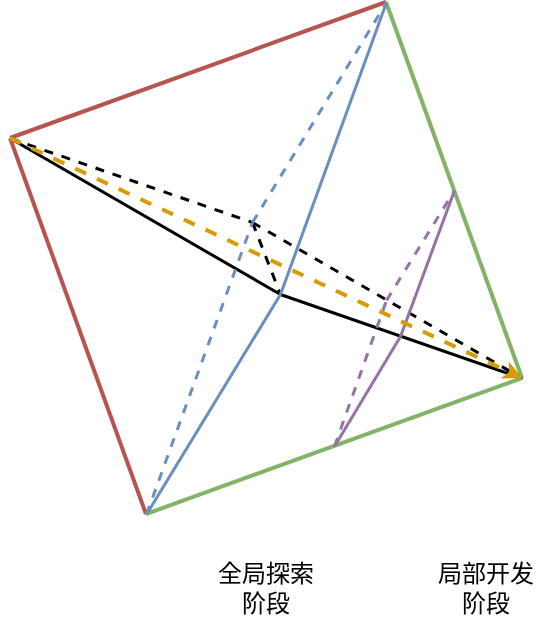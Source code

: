 <mxfile version="26.0.10">
  <diagram name="第 1 页" id="aBhaQiYXn4jUKXJwocdO">
    <mxGraphModel dx="376" dy="472" grid="1" gridSize="10" guides="1" tooltips="1" connect="1" arrows="1" fold="1" page="1" pageScale="1" pageWidth="1169" pageHeight="827" math="0" shadow="0">
      <root>
        <mxCell id="0" />
        <mxCell id="1" parent="0" />
        <mxCell id="iXTf0M0M9sNiWv3CrGNs-22" value="" style="group;rotation=-20;" parent="1" vertex="1" connectable="0">
          <mxGeometry x="120" y="280" width="200" height="200" as="geometry" />
        </mxCell>
        <mxCell id="iXTf0M0M9sNiWv3CrGNs-16" style="rounded=0;orthogonalLoop=1;jettySize=auto;html=1;strokeWidth=1.5;endArrow=none;startFill=0;fillColor=#dae8fc;strokeColor=#000000;dashed=1;" parent="iXTf0M0M9sNiWv3CrGNs-22" edge="1">
          <mxGeometry relative="1" as="geometry">
            <mxPoint x="93" y="82" as="sourcePoint" />
            <mxPoint x="107" y="118" as="targetPoint" />
          </mxGeometry>
        </mxCell>
        <mxCell id="iXTf0M0M9sNiWv3CrGNs-15" style="rounded=0;orthogonalLoop=1;jettySize=auto;html=1;strokeWidth=1.5;endArrow=none;startFill=0;fillColor=#dae8fc;strokeColor=#000000;" parent="iXTf0M0M9sNiWv3CrGNs-22" edge="1">
          <mxGeometry relative="1" as="geometry">
            <mxPoint x="228" y="160" as="sourcePoint" />
            <mxPoint x="107" y="118" as="targetPoint" />
          </mxGeometry>
        </mxCell>
        <mxCell id="iXTf0M0M9sNiWv3CrGNs-13" style="rounded=0;orthogonalLoop=1;jettySize=auto;html=1;strokeWidth=1.5;endArrow=none;startFill=0;fillColor=#dae8fc;strokeColor=#000000;dashed=1;" parent="iXTf0M0M9sNiWv3CrGNs-22" edge="1">
          <mxGeometry relative="1" as="geometry">
            <mxPoint x="93" y="82" as="sourcePoint" />
            <mxPoint x="228" y="160" as="targetPoint" />
          </mxGeometry>
        </mxCell>
        <mxCell id="iXTf0M0M9sNiWv3CrGNs-12" style="rounded=0;orthogonalLoop=1;jettySize=auto;html=1;strokeWidth=1.5;endArrow=none;startFill=0;fillColor=#dae8fc;strokeColor=#000000;dashed=1;" parent="iXTf0M0M9sNiWv3CrGNs-22" edge="1">
          <mxGeometry relative="1" as="geometry">
            <mxPoint x="-28" y="40" as="sourcePoint" />
            <mxPoint x="93" y="82" as="targetPoint" />
          </mxGeometry>
        </mxCell>
        <mxCell id="iXTf0M0M9sNiWv3CrGNs-14" style="rounded=0;orthogonalLoop=1;jettySize=auto;html=1;strokeWidth=1.5;endArrow=none;startFill=0;fillColor=#dae8fc;strokeColor=#000000;" parent="iXTf0M0M9sNiWv3CrGNs-22" edge="1">
          <mxGeometry relative="1" as="geometry">
            <mxPoint x="107" y="118" as="sourcePoint" />
            <mxPoint x="-28" y="40" as="targetPoint" />
          </mxGeometry>
        </mxCell>
        <mxCell id="iXTf0M0M9sNiWv3CrGNs-4" style="rounded=0;orthogonalLoop=1;jettySize=auto;html=1;strokeWidth=2;endArrow=none;startFill=0;fillColor=#f8cecc;strokeColor=#b85450;" parent="iXTf0M0M9sNiWv3CrGNs-22" edge="1">
          <mxGeometry relative="1" as="geometry">
            <mxPoint x="-28" y="40" as="sourcePoint" />
            <mxPoint x="160" y="-28" as="targetPoint" />
          </mxGeometry>
        </mxCell>
        <mxCell id="iXTf0M0M9sNiWv3CrGNs-5" style="rounded=0;orthogonalLoop=1;jettySize=auto;html=1;strokeWidth=2;endArrow=none;startFill=0;fillColor=#f8cecc;strokeColor=#b85450;" parent="iXTf0M0M9sNiWv3CrGNs-22" edge="1">
          <mxGeometry relative="1" as="geometry">
            <mxPoint x="-28" y="40" as="sourcePoint" />
            <mxPoint x="40" y="228" as="targetPoint" />
          </mxGeometry>
        </mxCell>
        <mxCell id="iXTf0M0M9sNiWv3CrGNs-6" style="rounded=0;orthogonalLoop=1;jettySize=auto;html=1;strokeWidth=2;endArrow=none;startFill=0;fillColor=#d5e8d4;strokeColor=#82b366;" parent="iXTf0M0M9sNiWv3CrGNs-22" edge="1">
          <mxGeometry relative="1" as="geometry">
            <mxPoint x="160" y="-28" as="sourcePoint" />
            <mxPoint x="228" y="160" as="targetPoint" />
          </mxGeometry>
        </mxCell>
        <mxCell id="iXTf0M0M9sNiWv3CrGNs-7" style="rounded=0;orthogonalLoop=1;jettySize=auto;html=1;strokeWidth=2;endArrow=none;startFill=0;fillColor=#d5e8d4;strokeColor=#82b366;" parent="iXTf0M0M9sNiWv3CrGNs-22" edge="1">
          <mxGeometry relative="1" as="geometry">
            <mxPoint x="40" y="228" as="sourcePoint" />
            <mxPoint x="228" y="160" as="targetPoint" />
          </mxGeometry>
        </mxCell>
        <mxCell id="iXTf0M0M9sNiWv3CrGNs-8" style="rounded=0;orthogonalLoop=1;jettySize=auto;html=1;strokeWidth=1.5;endArrow=none;startFill=0;fillColor=#dae8fc;strokeColor=#6c8ebf;dashed=1;" parent="iXTf0M0M9sNiWv3CrGNs-22" edge="1">
          <mxGeometry relative="1" as="geometry">
            <mxPoint x="40" y="228" as="sourcePoint" />
            <mxPoint x="93" y="82" as="targetPoint" />
          </mxGeometry>
        </mxCell>
        <mxCell id="iXTf0M0M9sNiWv3CrGNs-9" style="rounded=0;orthogonalLoop=1;jettySize=auto;html=1;strokeWidth=1.5;endArrow=none;startFill=0;fillColor=#dae8fc;strokeColor=#6c8ebf;" parent="iXTf0M0M9sNiWv3CrGNs-22" edge="1">
          <mxGeometry relative="1" as="geometry">
            <mxPoint x="40" y="228" as="sourcePoint" />
            <mxPoint x="107" y="118" as="targetPoint" />
          </mxGeometry>
        </mxCell>
        <mxCell id="iXTf0M0M9sNiWv3CrGNs-10" style="rounded=0;orthogonalLoop=1;jettySize=auto;html=1;strokeWidth=1.5;endArrow=none;startFill=0;fillColor=#dae8fc;strokeColor=#6c8ebf;" parent="iXTf0M0M9sNiWv3CrGNs-22" edge="1">
          <mxGeometry relative="1" as="geometry">
            <mxPoint x="107" y="118" as="sourcePoint" />
            <mxPoint x="160" y="-28" as="targetPoint" />
          </mxGeometry>
        </mxCell>
        <mxCell id="iXTf0M0M9sNiWv3CrGNs-11" style="rounded=0;orthogonalLoop=1;jettySize=auto;html=1;strokeWidth=1.5;endArrow=none;startFill=0;fillColor=#dae8fc;strokeColor=#6c8ebf;dashed=1;" parent="iXTf0M0M9sNiWv3CrGNs-22" edge="1">
          <mxGeometry relative="1" as="geometry">
            <mxPoint x="93" y="82" as="sourcePoint" />
            <mxPoint x="160" y="-28" as="targetPoint" />
          </mxGeometry>
        </mxCell>
        <mxCell id="iXTf0M0M9sNiWv3CrGNs-18" style="rounded=0;orthogonalLoop=1;jettySize=auto;html=1;strokeWidth=1.5;endArrow=none;startFill=0;fillColor=#e1d5e7;strokeColor=#9673a6;dashed=1;" parent="iXTf0M0M9sNiWv3CrGNs-22" edge="1">
          <mxGeometry relative="1" as="geometry">
            <mxPoint x="134" y="194" as="sourcePoint" />
            <mxPoint x="160" y="121" as="targetPoint" />
          </mxGeometry>
        </mxCell>
        <mxCell id="iXTf0M0M9sNiWv3CrGNs-19" style="rounded=0;orthogonalLoop=1;jettySize=auto;html=1;strokeWidth=1.5;endArrow=none;startFill=0;fillColor=#e1d5e7;strokeColor=#9673a6;" parent="iXTf0M0M9sNiWv3CrGNs-22" edge="1">
          <mxGeometry relative="1" as="geometry">
            <mxPoint x="134" y="194" as="sourcePoint" />
            <mxPoint x="167" y="139" as="targetPoint" />
          </mxGeometry>
        </mxCell>
        <mxCell id="iXTf0M0M9sNiWv3CrGNs-20" style="rounded=0;orthogonalLoop=1;jettySize=auto;html=1;strokeWidth=1.5;endArrow=none;startFill=0;fillColor=#e1d5e7;strokeColor=#9673a6;" parent="iXTf0M0M9sNiWv3CrGNs-22" edge="1">
          <mxGeometry relative="1" as="geometry">
            <mxPoint x="167" y="139" as="sourcePoint" />
            <mxPoint x="194" y="66" as="targetPoint" />
          </mxGeometry>
        </mxCell>
        <mxCell id="iXTf0M0M9sNiWv3CrGNs-21" style="rounded=0;orthogonalLoop=1;jettySize=auto;html=1;strokeWidth=1.5;endArrow=none;startFill=0;fillColor=#e1d5e7;strokeColor=#9673a6;dashed=1;" parent="iXTf0M0M9sNiWv3CrGNs-22" edge="1">
          <mxGeometry relative="1" as="geometry">
            <mxPoint x="160" y="121" as="sourcePoint" />
            <mxPoint x="194" y="66" as="targetPoint" />
          </mxGeometry>
        </mxCell>
        <mxCell id="iXTf0M0M9sNiWv3CrGNs-2" style="rounded=0;orthogonalLoop=1;jettySize=auto;html=1;exitX=0;exitY=0;exitDx=0;exitDy=0;entryX=1;entryY=1;entryDx=0;entryDy=0;strokeWidth=2;fillColor=#ffe6cc;strokeColor=#d79b00;dashed=1;endSize=3;" parent="iXTf0M0M9sNiWv3CrGNs-22" edge="1">
          <mxGeometry relative="1" as="geometry">
            <mxPoint x="-28" y="40" as="sourcePoint" />
            <mxPoint x="228" y="160" as="targetPoint" />
          </mxGeometry>
        </mxCell>
        <mxCell id="d2A2AQpUw3pDgKGL9eSW-2" value="全局探索阶段" style="text;html=1;align=center;verticalAlign=middle;whiteSpace=wrap;rounded=0;" vertex="1" parent="1">
          <mxGeometry x="190" y="530" width="60" height="30" as="geometry" />
        </mxCell>
        <mxCell id="d2A2AQpUw3pDgKGL9eSW-3" value="局部开发阶段" style="text;html=1;align=center;verticalAlign=middle;whiteSpace=wrap;rounded=0;" vertex="1" parent="1">
          <mxGeometry x="300" y="530" width="60" height="30" as="geometry" />
        </mxCell>
      </root>
    </mxGraphModel>
  </diagram>
</mxfile>
